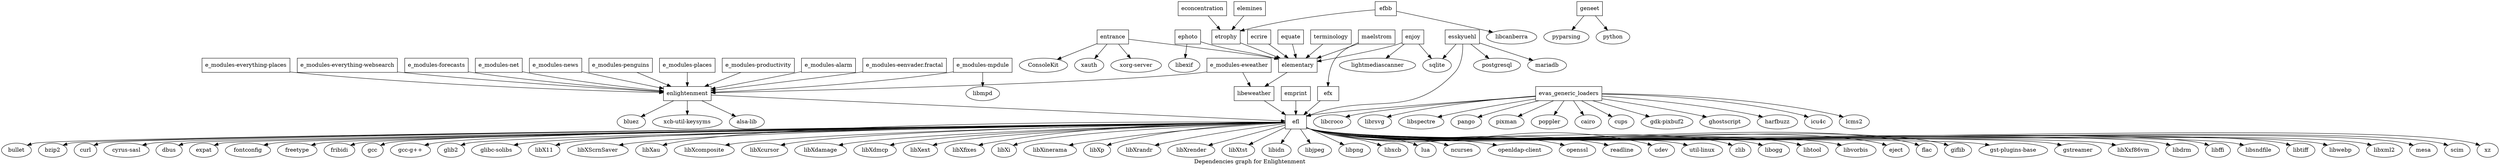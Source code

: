 digraph G {
	graph [label="Dependencies graph for Enlightenment"];
	"e_modules-alarm"	 [shape=box];
	enlightenment	 [shape=box];
	"e_modules-alarm" -> enlightenment;
	efl	 [shape=box];
	efl -> bullet;
	efl -> bzip2;
	efl -> curl;
	efl -> "cyrus-sasl";
	efl -> dbus;
	efl -> expat;
	efl -> fontconfig;
	efl -> freetype;
	efl -> fribidi;
	efl -> gcc;
	efl -> "gcc-g++";
	efl -> glib2;
	efl -> "glibc-solibs";
	efl -> libX11;
	efl -> libXScrnSaver;
	efl -> libXau;
	efl -> libXcomposite;
	efl -> libXcursor;
	efl -> libXdamage;
	efl -> libXdmcp;
	efl -> libXext;
	efl -> libXfixes;
	efl -> libXi;
	efl -> libXinerama;
	efl -> libXp;
	efl -> libXrandr;
	efl -> libXrender;
	efl -> libXtst;
	efl -> libidn;
	efl -> libjpeg;
	efl -> libpng;
	efl -> libxcb;
	efl -> lua;
	efl -> ncurses;
	efl -> "openldap-client";
	efl -> openssl;
	efl -> readline;
	efl -> udev;
	efl -> "util-linux";
	efl -> zlib;
	efl -> libogg;
	efl -> libtool;
	efl -> libvorbis;
	efl -> eject;
	efl -> flac;
	efl -> giflib;
	efl -> "gst-plugins-base";
	efl -> gstreamer;
	efl -> libXxf86vm;
	efl -> libdrm;
	efl -> libffi;
	efl -> libsndfile;
	efl -> libtiff;
	efl -> libwebp;
	efl -> libxml2;
	efl -> mesa;
	efl -> scim;
	efl -> xz;
	enlightenment -> efl;
	enlightenment -> "alsa-lib";
	enlightenment -> bluez;
	enlightenment -> "xcb-util-keysyms";
	"e_modules-eenvader.fractal"	 [shape=box];
	"e_modules-eenvader.fractal" -> enlightenment;
	"e_modules-everything-places"	 [shape=box];
	"e_modules-everything-places" -> enlightenment;
	"e_modules-everything-websearch"	 [shape=box];
	"e_modules-everything-websearch" -> enlightenment;
	"e_modules-eweather"	 [shape=box];
	"e_modules-eweather" -> enlightenment;
	libeweather	 [shape=box];
	"e_modules-eweather" -> libeweather;
	libeweather -> efl;
	"e_modules-forecasts"	 [shape=box];
	"e_modules-forecasts" -> enlightenment;
	"e_modules-mpdule"	 [shape=box];
	"e_modules-mpdule" -> enlightenment;
	"e_modules-mpdule" -> libmpd;
	"e_modules-net"	 [shape=box];
	"e_modules-net" -> enlightenment;
	"e_modules-news"	 [shape=box];
	"e_modules-news" -> enlightenment;
	"e_modules-penguins"	 [shape=box];
	"e_modules-penguins" -> enlightenment;
	"e_modules-places"	 [shape=box];
	"e_modules-places" -> enlightenment;
	"e_modules-productivity"	 [shape=box];
	"e_modules-productivity" -> enlightenment;
	econcentration	 [shape=box];
	etrophy	 [shape=box];
	econcentration -> etrophy;
	elementary	 [shape=box];
	elementary -> libeweather;
	etrophy -> elementary;
	ecrire	 [shape=box];
	ecrire -> elementary;
	efbb	 [shape=box];
	efbb -> etrophy;
	efbb -> libcanberra;
	efx	 [shape=box];
	efx -> efl;
	elemines	 [shape=box];
	elemines -> etrophy;
	emprint	 [shape=box];
	emprint -> efl;
	enjoy	 [shape=box];
	enjoy -> elementary;
	enjoy -> lightmediascanner;
	enjoy -> sqlite;
	entrance	 [shape=box];
	entrance -> elementary;
	entrance -> ConsoleKit;
	entrance -> xauth;
	entrance -> "xorg-server";
	ephoto	 [shape=box];
	ephoto -> elementary;
	ephoto -> libexif;
	equate	 [shape=box];
	equate -> elementary;
	esskyuehl	 [shape=box];
	esskyuehl -> efl;
	esskyuehl -> sqlite;
	esskyuehl -> mariadb;
	esskyuehl -> postgresql;
	evas_generic_loaders	 [shape=box];
	evas_generic_loaders -> efl;
	evas_generic_loaders -> cairo;
	evas_generic_loaders -> cups;
	evas_generic_loaders -> "gdk-pixbuf2";
	evas_generic_loaders -> ghostscript;
	evas_generic_loaders -> harfbuzz;
	evas_generic_loaders -> icu4c;
	evas_generic_loaders -> lcms2;
	evas_generic_loaders -> libcroco;
	evas_generic_loaders -> librsvg;
	evas_generic_loaders -> libspectre;
	evas_generic_loaders -> pango;
	evas_generic_loaders -> pixman;
	evas_generic_loaders -> poppler;
	geneet	 [shape=box];
	geneet -> pyparsing;
	geneet -> python;
	maelstrom	 [shape=box];
	maelstrom -> elementary;
	maelstrom -> efx;
	terminology	 [shape=box];
	terminology -> elementary;
}
